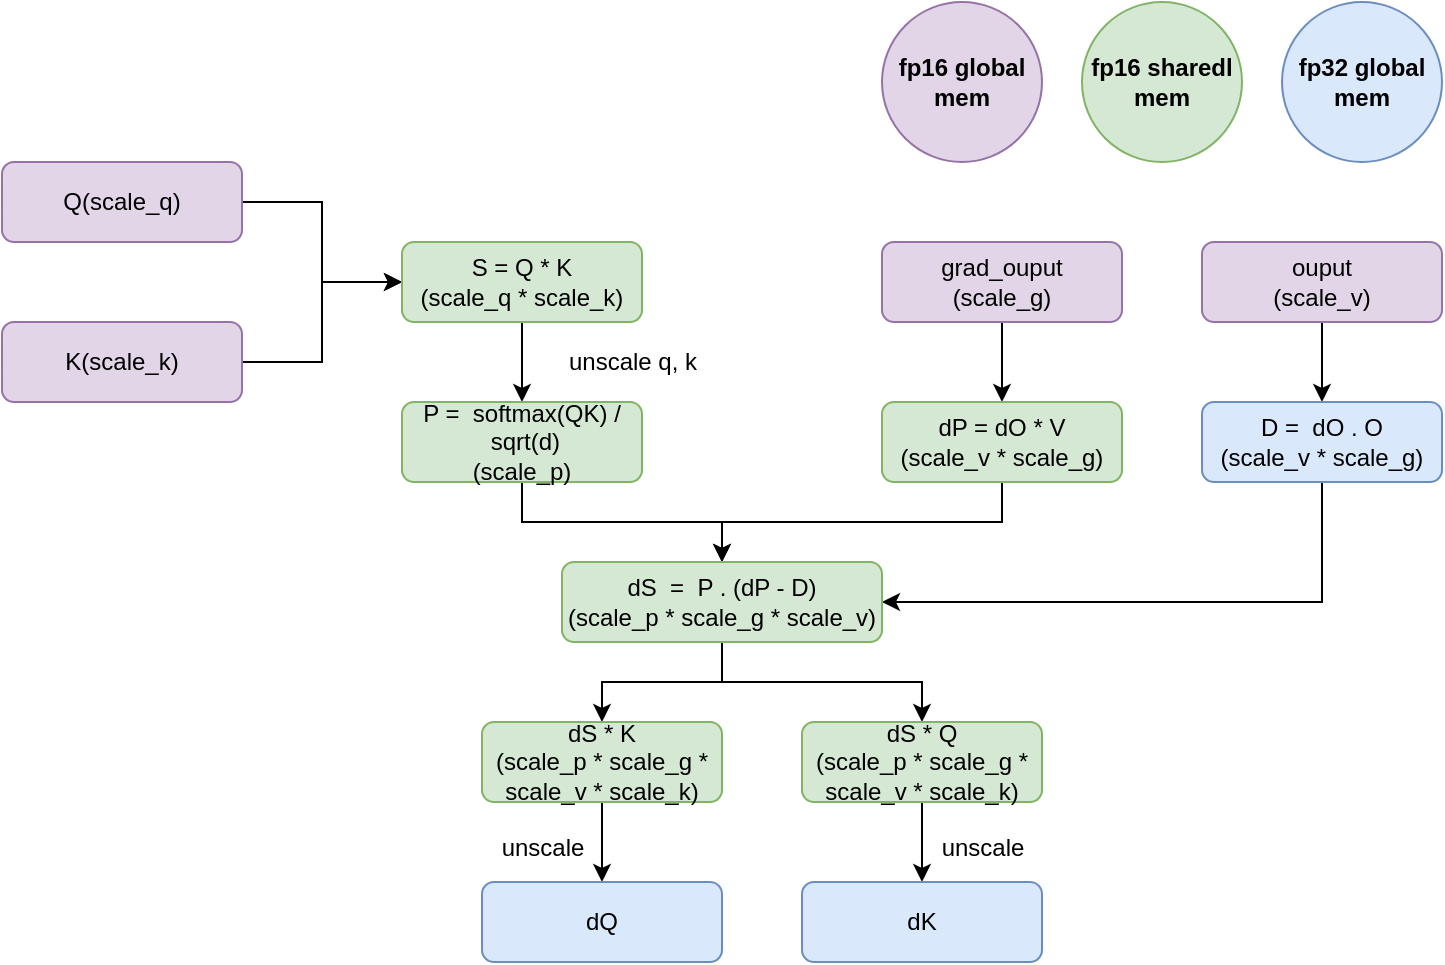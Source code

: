 <mxfile version="21.6.1" type="github">
  <diagram name="第 1 页" id="PJef4nOZp_Pi-idaibnx">
    <mxGraphModel dx="1242" dy="715" grid="1" gridSize="10" guides="1" tooltips="1" connect="1" arrows="1" fold="1" page="1" pageScale="1" pageWidth="827" pageHeight="1169" math="0" shadow="0">
      <root>
        <mxCell id="0" />
        <mxCell id="1" parent="0" />
        <mxCell id="UhCvBVR4pF60mXPPfr7d-32" style="edgeStyle=orthogonalEdgeStyle;rounded=0;orthogonalLoop=1;jettySize=auto;html=1;exitX=1;exitY=0.5;exitDx=0;exitDy=0;entryX=0;entryY=0.5;entryDx=0;entryDy=0;" edge="1" parent="1" source="UhCvBVR4pF60mXPPfr7d-10" target="UhCvBVR4pF60mXPPfr7d-12">
          <mxGeometry relative="1" as="geometry" />
        </mxCell>
        <mxCell id="UhCvBVR4pF60mXPPfr7d-10" value="Q(scale_q)" style="rounded=1;whiteSpace=wrap;html=1;fillColor=#e1d5e7;strokeColor=#9673a6;" vertex="1" parent="1">
          <mxGeometry x="80" y="280" width="120" height="40" as="geometry" />
        </mxCell>
        <mxCell id="UhCvBVR4pF60mXPPfr7d-33" style="edgeStyle=orthogonalEdgeStyle;rounded=0;orthogonalLoop=1;jettySize=auto;html=1;entryX=0;entryY=0.5;entryDx=0;entryDy=0;" edge="1" parent="1" source="UhCvBVR4pF60mXPPfr7d-11" target="UhCvBVR4pF60mXPPfr7d-12">
          <mxGeometry relative="1" as="geometry" />
        </mxCell>
        <mxCell id="UhCvBVR4pF60mXPPfr7d-11" value="K(scale_k)" style="rounded=1;whiteSpace=wrap;html=1;fillColor=#e1d5e7;strokeColor=#9673a6;" vertex="1" parent="1">
          <mxGeometry x="80" y="360" width="120" height="40" as="geometry" />
        </mxCell>
        <mxCell id="UhCvBVR4pF60mXPPfr7d-18" value="" style="edgeStyle=orthogonalEdgeStyle;rounded=0;orthogonalLoop=1;jettySize=auto;html=1;" edge="1" parent="1" source="UhCvBVR4pF60mXPPfr7d-12" target="UhCvBVR4pF60mXPPfr7d-13">
          <mxGeometry relative="1" as="geometry" />
        </mxCell>
        <mxCell id="UhCvBVR4pF60mXPPfr7d-12" value="S = Q * K&lt;br&gt;(scale_q * scale_k)" style="rounded=1;whiteSpace=wrap;html=1;fillColor=#d5e8d4;strokeColor=#82b366;" vertex="1" parent="1">
          <mxGeometry x="280" y="320" width="120" height="40" as="geometry" />
        </mxCell>
        <mxCell id="UhCvBVR4pF60mXPPfr7d-26" style="edgeStyle=orthogonalEdgeStyle;rounded=0;orthogonalLoop=1;jettySize=auto;html=1;exitX=0.5;exitY=1;exitDx=0;exitDy=0;entryX=0.5;entryY=0;entryDx=0;entryDy=0;" edge="1" parent="1" source="UhCvBVR4pF60mXPPfr7d-13" target="UhCvBVR4pF60mXPPfr7d-24">
          <mxGeometry relative="1" as="geometry" />
        </mxCell>
        <mxCell id="UhCvBVR4pF60mXPPfr7d-13" value="P = &amp;nbsp;softmax(QK) / &amp;nbsp;sqrt(d)&lt;br&gt;(scale_p)" style="rounded=1;whiteSpace=wrap;html=1;fillColor=#d5e8d4;strokeColor=#82b366;" vertex="1" parent="1">
          <mxGeometry x="280" y="400" width="120" height="40" as="geometry" />
        </mxCell>
        <mxCell id="UhCvBVR4pF60mXPPfr7d-28" value="" style="edgeStyle=orthogonalEdgeStyle;rounded=0;orthogonalLoop=1;jettySize=auto;html=1;" edge="1" parent="1" source="UhCvBVR4pF60mXPPfr7d-19" target="UhCvBVR4pF60mXPPfr7d-23">
          <mxGeometry relative="1" as="geometry" />
        </mxCell>
        <mxCell id="UhCvBVR4pF60mXPPfr7d-19" value="grad_ouput&lt;br&gt;(scale_g)" style="rounded=1;whiteSpace=wrap;html=1;fillColor=#e1d5e7;strokeColor=#9673a6;" vertex="1" parent="1">
          <mxGeometry x="520" y="320" width="120" height="40" as="geometry" />
        </mxCell>
        <mxCell id="UhCvBVR4pF60mXPPfr7d-29" value="" style="edgeStyle=orthogonalEdgeStyle;rounded=0;orthogonalLoop=1;jettySize=auto;html=1;" edge="1" parent="1" source="UhCvBVR4pF60mXPPfr7d-21" target="UhCvBVR4pF60mXPPfr7d-22">
          <mxGeometry relative="1" as="geometry" />
        </mxCell>
        <mxCell id="UhCvBVR4pF60mXPPfr7d-21" value="ouput&lt;br&gt;(scale_v)" style="rounded=1;whiteSpace=wrap;html=1;fillColor=#e1d5e7;strokeColor=#9673a6;" vertex="1" parent="1">
          <mxGeometry x="680" y="320" width="120" height="40" as="geometry" />
        </mxCell>
        <mxCell id="UhCvBVR4pF60mXPPfr7d-31" style="edgeStyle=orthogonalEdgeStyle;rounded=0;orthogonalLoop=1;jettySize=auto;html=1;exitX=0.5;exitY=1;exitDx=0;exitDy=0;entryX=1;entryY=0.5;entryDx=0;entryDy=0;" edge="1" parent="1" source="UhCvBVR4pF60mXPPfr7d-22" target="UhCvBVR4pF60mXPPfr7d-24">
          <mxGeometry relative="1" as="geometry" />
        </mxCell>
        <mxCell id="UhCvBVR4pF60mXPPfr7d-22" value="D = &amp;nbsp;dO . O&lt;br&gt;(scale_v * scale_g)" style="rounded=1;whiteSpace=wrap;html=1;fillColor=#dae8fc;strokeColor=#6c8ebf;" vertex="1" parent="1">
          <mxGeometry x="680" y="400" width="120" height="40" as="geometry" />
        </mxCell>
        <mxCell id="UhCvBVR4pF60mXPPfr7d-30" style="edgeStyle=orthogonalEdgeStyle;rounded=0;orthogonalLoop=1;jettySize=auto;html=1;exitX=0.5;exitY=1;exitDx=0;exitDy=0;entryX=0.5;entryY=0;entryDx=0;entryDy=0;" edge="1" parent="1" source="UhCvBVR4pF60mXPPfr7d-23" target="UhCvBVR4pF60mXPPfr7d-24">
          <mxGeometry relative="1" as="geometry" />
        </mxCell>
        <mxCell id="UhCvBVR4pF60mXPPfr7d-23" value="dP = dO * V&lt;br&gt;(scale_v * scale_g)" style="rounded=1;whiteSpace=wrap;html=1;fillColor=#d5e8d4;strokeColor=#82b366;" vertex="1" parent="1">
          <mxGeometry x="520" y="400" width="120" height="40" as="geometry" />
        </mxCell>
        <mxCell id="UhCvBVR4pF60mXPPfr7d-35" value="" style="edgeStyle=orthogonalEdgeStyle;rounded=0;orthogonalLoop=1;jettySize=auto;html=1;" edge="1" parent="1" source="UhCvBVR4pF60mXPPfr7d-24" target="UhCvBVR4pF60mXPPfr7d-34">
          <mxGeometry relative="1" as="geometry" />
        </mxCell>
        <mxCell id="UhCvBVR4pF60mXPPfr7d-37" style="edgeStyle=orthogonalEdgeStyle;rounded=0;orthogonalLoop=1;jettySize=auto;html=1;exitX=0.5;exitY=1;exitDx=0;exitDy=0;entryX=0.5;entryY=0;entryDx=0;entryDy=0;" edge="1" parent="1" source="UhCvBVR4pF60mXPPfr7d-24" target="UhCvBVR4pF60mXPPfr7d-36">
          <mxGeometry relative="1" as="geometry" />
        </mxCell>
        <mxCell id="UhCvBVR4pF60mXPPfr7d-24" value="dS &amp;nbsp;= &amp;nbsp;P . (dP - D)&lt;br&gt;(scale_p * scale_g * scale_v)" style="rounded=1;whiteSpace=wrap;html=1;fillColor=#d5e8d4;strokeColor=#82b366;" vertex="1" parent="1">
          <mxGeometry x="360" y="480" width="160" height="40" as="geometry" />
        </mxCell>
        <mxCell id="UhCvBVR4pF60mXPPfr7d-40" value="" style="edgeStyle=orthogonalEdgeStyle;rounded=0;orthogonalLoop=1;jettySize=auto;html=1;" edge="1" parent="1" source="UhCvBVR4pF60mXPPfr7d-34" target="UhCvBVR4pF60mXPPfr7d-39">
          <mxGeometry relative="1" as="geometry" />
        </mxCell>
        <mxCell id="UhCvBVR4pF60mXPPfr7d-34" value="dS * K&lt;br&gt;(scale_p * scale_g * scale_v * scale_k)" style="whiteSpace=wrap;html=1;fillColor=#d5e8d4;strokeColor=#82b366;rounded=1;" vertex="1" parent="1">
          <mxGeometry x="320" y="560" width="120" height="40" as="geometry" />
        </mxCell>
        <mxCell id="UhCvBVR4pF60mXPPfr7d-41" value="" style="edgeStyle=orthogonalEdgeStyle;rounded=0;orthogonalLoop=1;jettySize=auto;html=1;" edge="1" parent="1" source="UhCvBVR4pF60mXPPfr7d-36" target="UhCvBVR4pF60mXPPfr7d-38">
          <mxGeometry relative="1" as="geometry" />
        </mxCell>
        <mxCell id="UhCvBVR4pF60mXPPfr7d-36" value="dS * Q&lt;br&gt;(scale_p * scale_g * scale_v * scale_k)" style="whiteSpace=wrap;html=1;fillColor=#d5e8d4;strokeColor=#82b366;rounded=1;" vertex="1" parent="1">
          <mxGeometry x="480" y="560" width="120" height="40" as="geometry" />
        </mxCell>
        <mxCell id="UhCvBVR4pF60mXPPfr7d-38" value="dK" style="whiteSpace=wrap;html=1;fillColor=#dae8fc;strokeColor=#6c8ebf;rounded=1;" vertex="1" parent="1">
          <mxGeometry x="480" y="640" width="120" height="40" as="geometry" />
        </mxCell>
        <mxCell id="UhCvBVR4pF60mXPPfr7d-39" value="dQ" style="whiteSpace=wrap;html=1;fillColor=#dae8fc;strokeColor=#6c8ebf;rounded=1;" vertex="1" parent="1">
          <mxGeometry x="320" y="640" width="120" height="40" as="geometry" />
        </mxCell>
        <mxCell id="UhCvBVR4pF60mXPPfr7d-42" value="unscale" style="text;html=1;align=center;verticalAlign=middle;resizable=0;points=[];autosize=1;strokeColor=none;fillColor=none;" vertex="1" parent="1">
          <mxGeometry x="540" y="608" width="60" height="30" as="geometry" />
        </mxCell>
        <mxCell id="UhCvBVR4pF60mXPPfr7d-43" value="unscale" style="text;html=1;align=center;verticalAlign=middle;resizable=0;points=[];autosize=1;strokeColor=none;fillColor=none;" vertex="1" parent="1">
          <mxGeometry x="320" y="608" width="60" height="30" as="geometry" />
        </mxCell>
        <mxCell id="UhCvBVR4pF60mXPPfr7d-44" value="unscale q, k" style="text;html=1;align=center;verticalAlign=middle;resizable=0;points=[];autosize=1;strokeColor=none;fillColor=none;" vertex="1" parent="1">
          <mxGeometry x="350" y="365" width="90" height="30" as="geometry" />
        </mxCell>
        <mxCell id="UhCvBVR4pF60mXPPfr7d-48" value="&lt;b style=&quot;border-color: var(--border-color);&quot;&gt;fp16 global mem&lt;/b&gt;" style="ellipse;whiteSpace=wrap;html=1;aspect=fixed;fillColor=#e1d5e7;strokeColor=#9673a6;" vertex="1" parent="1">
          <mxGeometry x="520" y="200" width="80" height="80" as="geometry" />
        </mxCell>
        <mxCell id="UhCvBVR4pF60mXPPfr7d-49" value="&lt;b style=&quot;border-color: var(--border-color);&quot;&gt;fp16 sharedl mem&lt;/b&gt;" style="ellipse;whiteSpace=wrap;html=1;aspect=fixed;fillColor=#d5e8d4;strokeColor=#82b366;" vertex="1" parent="1">
          <mxGeometry x="620" y="200" width="80" height="80" as="geometry" />
        </mxCell>
        <mxCell id="UhCvBVR4pF60mXPPfr7d-50" value="&lt;b style=&quot;border-color: var(--border-color);&quot;&gt;fp32 global mem&lt;/b&gt;" style="ellipse;whiteSpace=wrap;html=1;aspect=fixed;fillColor=#dae8fc;strokeColor=#6c8ebf;" vertex="1" parent="1">
          <mxGeometry x="720" y="200" width="80" height="80" as="geometry" />
        </mxCell>
      </root>
    </mxGraphModel>
  </diagram>
</mxfile>
